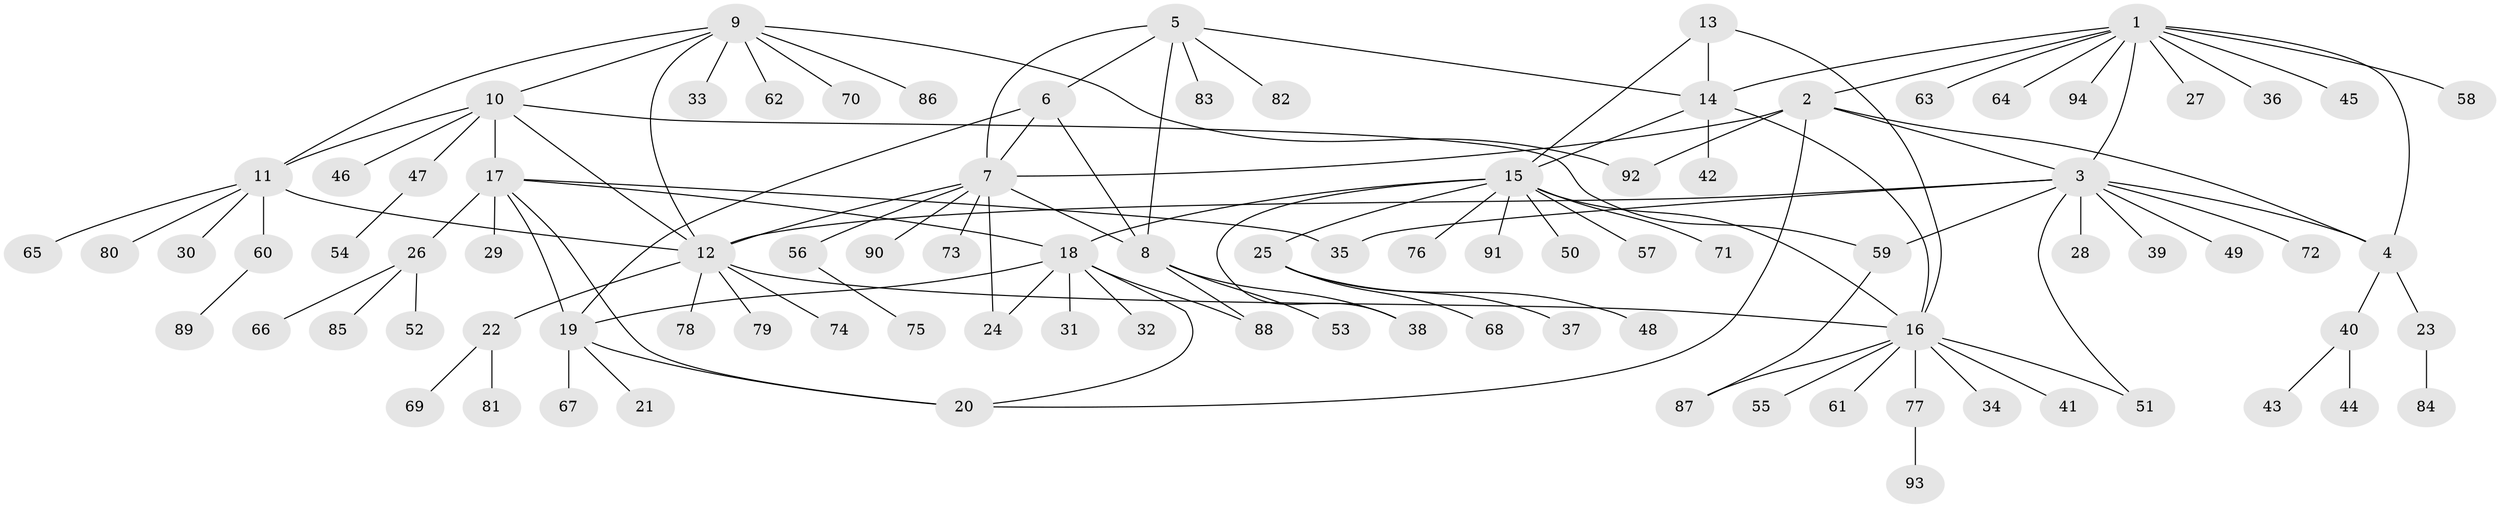 // coarse degree distribution, {15: 0.013888888888888888, 8: 0.041666666666666664, 10: 0.027777777777777776, 6: 0.05555555555555555, 5: 0.027777777777777776, 4: 0.013888888888888888, 9: 0.013888888888888888, 7: 0.013888888888888888, 19: 0.013888888888888888, 3: 0.05555555555555555, 1: 0.6666666666666666, 2: 0.05555555555555555}
// Generated by graph-tools (version 1.1) at 2025/24/03/03/25 07:24:16]
// undirected, 94 vertices, 122 edges
graph export_dot {
graph [start="1"]
  node [color=gray90,style=filled];
  1;
  2;
  3;
  4;
  5;
  6;
  7;
  8;
  9;
  10;
  11;
  12;
  13;
  14;
  15;
  16;
  17;
  18;
  19;
  20;
  21;
  22;
  23;
  24;
  25;
  26;
  27;
  28;
  29;
  30;
  31;
  32;
  33;
  34;
  35;
  36;
  37;
  38;
  39;
  40;
  41;
  42;
  43;
  44;
  45;
  46;
  47;
  48;
  49;
  50;
  51;
  52;
  53;
  54;
  55;
  56;
  57;
  58;
  59;
  60;
  61;
  62;
  63;
  64;
  65;
  66;
  67;
  68;
  69;
  70;
  71;
  72;
  73;
  74;
  75;
  76;
  77;
  78;
  79;
  80;
  81;
  82;
  83;
  84;
  85;
  86;
  87;
  88;
  89;
  90;
  91;
  92;
  93;
  94;
  1 -- 2;
  1 -- 3;
  1 -- 4;
  1 -- 14;
  1 -- 27;
  1 -- 36;
  1 -- 45;
  1 -- 58;
  1 -- 63;
  1 -- 64;
  1 -- 94;
  2 -- 3;
  2 -- 4;
  2 -- 7;
  2 -- 20;
  2 -- 92;
  3 -- 4;
  3 -- 12;
  3 -- 28;
  3 -- 35;
  3 -- 39;
  3 -- 49;
  3 -- 51;
  3 -- 59;
  3 -- 72;
  4 -- 23;
  4 -- 40;
  5 -- 6;
  5 -- 7;
  5 -- 8;
  5 -- 14;
  5 -- 82;
  5 -- 83;
  6 -- 7;
  6 -- 8;
  6 -- 19;
  7 -- 8;
  7 -- 12;
  7 -- 24;
  7 -- 56;
  7 -- 73;
  7 -- 90;
  8 -- 38;
  8 -- 53;
  8 -- 88;
  9 -- 10;
  9 -- 11;
  9 -- 12;
  9 -- 33;
  9 -- 62;
  9 -- 70;
  9 -- 86;
  9 -- 92;
  10 -- 11;
  10 -- 12;
  10 -- 17;
  10 -- 46;
  10 -- 47;
  10 -- 59;
  11 -- 12;
  11 -- 30;
  11 -- 60;
  11 -- 65;
  11 -- 80;
  12 -- 16;
  12 -- 22;
  12 -- 74;
  12 -- 78;
  12 -- 79;
  13 -- 14;
  13 -- 15;
  13 -- 16;
  14 -- 15;
  14 -- 16;
  14 -- 42;
  15 -- 16;
  15 -- 18;
  15 -- 25;
  15 -- 38;
  15 -- 50;
  15 -- 57;
  15 -- 71;
  15 -- 76;
  15 -- 91;
  16 -- 34;
  16 -- 41;
  16 -- 51;
  16 -- 55;
  16 -- 61;
  16 -- 77;
  16 -- 87;
  17 -- 18;
  17 -- 19;
  17 -- 20;
  17 -- 26;
  17 -- 29;
  17 -- 35;
  18 -- 19;
  18 -- 20;
  18 -- 24;
  18 -- 31;
  18 -- 32;
  18 -- 88;
  19 -- 20;
  19 -- 21;
  19 -- 67;
  22 -- 69;
  22 -- 81;
  23 -- 84;
  25 -- 37;
  25 -- 48;
  25 -- 68;
  26 -- 52;
  26 -- 66;
  26 -- 85;
  40 -- 43;
  40 -- 44;
  47 -- 54;
  56 -- 75;
  59 -- 87;
  60 -- 89;
  77 -- 93;
}
